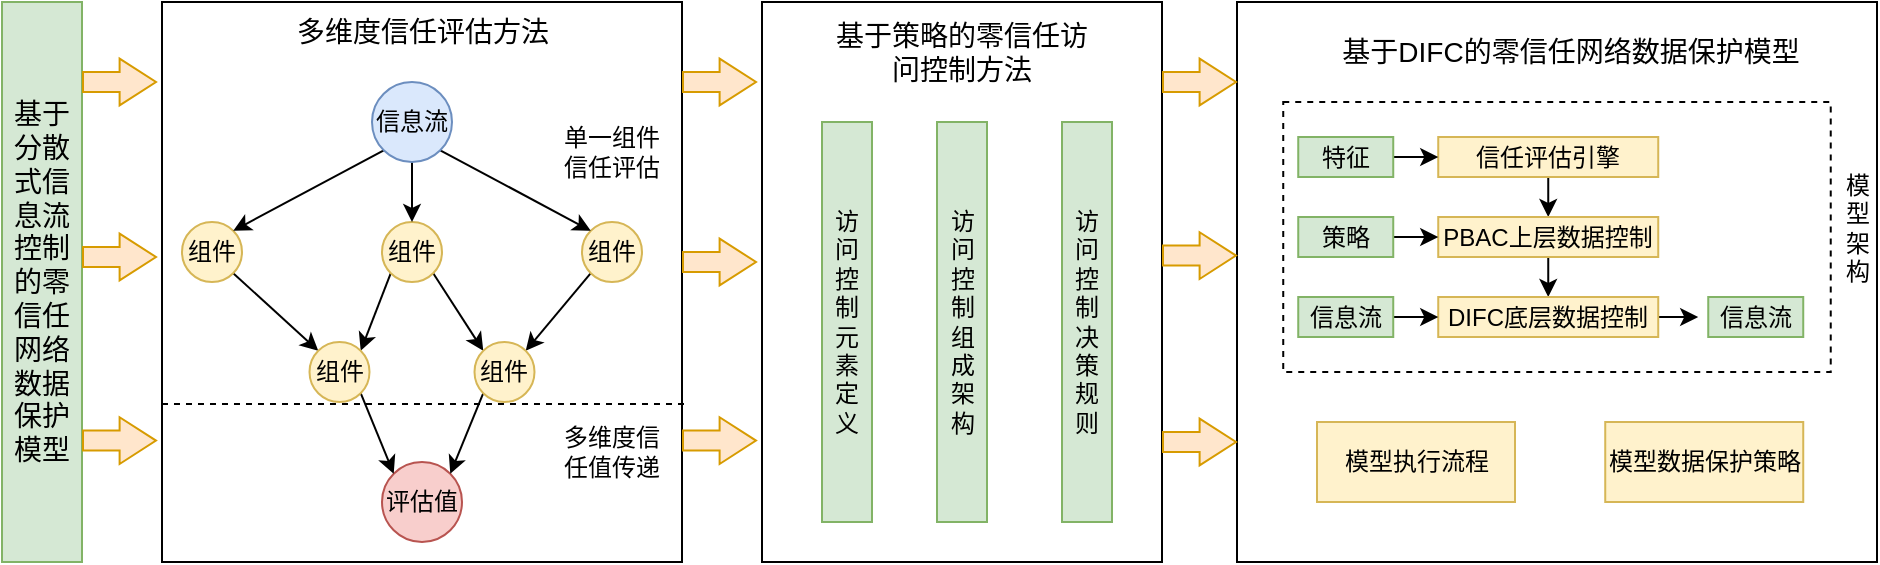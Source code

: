 <mxfile version="21.2.3" type="github">
  <diagram name="第 1 页" id="2SYPmtGW7S65cHs98mN5">
    <mxGraphModel dx="989" dy="505" grid="1" gridSize="10" guides="1" tooltips="1" connect="1" arrows="1" fold="1" page="1" pageScale="1" pageWidth="827" pageHeight="1169" math="0" shadow="0">
      <root>
        <mxCell id="0" />
        <mxCell id="1" parent="0" />
        <mxCell id="OuNUDmOxd0yig4S1Nt6u-40" value="" style="rounded=0;whiteSpace=wrap;html=1;" vertex="1" parent="1">
          <mxGeometry x="757.5" y="120" width="320" height="280" as="geometry" />
        </mxCell>
        <mxCell id="OuNUDmOxd0yig4S1Nt6u-83" value="" style="rounded=0;whiteSpace=wrap;html=1;dashed=1;" vertex="1" parent="1">
          <mxGeometry x="780.62" y="170" width="273.75" height="135" as="geometry" />
        </mxCell>
        <mxCell id="OuNUDmOxd0yig4S1Nt6u-1" value="&lt;font style=&quot;font-size: 14px;&quot;&gt;基于分散式信息流控制的零信任网络数据保护模型&lt;/font&gt;" style="rounded=0;whiteSpace=wrap;html=1;fillColor=#d5e8d4;strokeColor=#82b366;" vertex="1" parent="1">
          <mxGeometry x="140" y="120" width="40" height="280" as="geometry" />
        </mxCell>
        <mxCell id="OuNUDmOxd0yig4S1Nt6u-3" value="" style="rounded=0;whiteSpace=wrap;html=1;" vertex="1" parent="1">
          <mxGeometry x="220" y="120" width="260" height="280" as="geometry" />
        </mxCell>
        <mxCell id="OuNUDmOxd0yig4S1Nt6u-7" value="&lt;font style=&quot;font-size: 14px;&quot;&gt;多维度信任评估方法&lt;/font&gt;" style="text;html=1;strokeColor=none;fillColor=none;align=center;verticalAlign=middle;whiteSpace=wrap;rounded=0;" vertex="1" parent="1">
          <mxGeometry x="277.5" y="120" width="145" height="30" as="geometry" />
        </mxCell>
        <mxCell id="OuNUDmOxd0yig4S1Nt6u-19" style="rounded=0;orthogonalLoop=1;jettySize=auto;html=1;exitX=1;exitY=1;exitDx=0;exitDy=0;entryX=0;entryY=0;entryDx=0;entryDy=0;" edge="1" parent="1" source="OuNUDmOxd0yig4S1Nt6u-11" target="OuNUDmOxd0yig4S1Nt6u-17">
          <mxGeometry relative="1" as="geometry" />
        </mxCell>
        <mxCell id="OuNUDmOxd0yig4S1Nt6u-20" style="rounded=0;orthogonalLoop=1;jettySize=auto;html=1;exitX=0;exitY=1;exitDx=0;exitDy=0;entryX=1;entryY=0;entryDx=0;entryDy=0;" edge="1" parent="1" source="OuNUDmOxd0yig4S1Nt6u-11" target="OuNUDmOxd0yig4S1Nt6u-16">
          <mxGeometry relative="1" as="geometry" />
        </mxCell>
        <mxCell id="OuNUDmOxd0yig4S1Nt6u-11" value="组件" style="ellipse;whiteSpace=wrap;html=1;aspect=fixed;fillColor=#fff2cc;strokeColor=#d6b656;" vertex="1" parent="1">
          <mxGeometry x="330" y="230" width="30" height="30" as="geometry" />
        </mxCell>
        <mxCell id="OuNUDmOxd0yig4S1Nt6u-21" style="rounded=0;orthogonalLoop=1;jettySize=auto;html=1;exitX=1;exitY=1;exitDx=0;exitDy=0;entryX=0;entryY=0;entryDx=0;entryDy=0;" edge="1" parent="1" source="OuNUDmOxd0yig4S1Nt6u-13" target="OuNUDmOxd0yig4S1Nt6u-16">
          <mxGeometry relative="1" as="geometry" />
        </mxCell>
        <mxCell id="OuNUDmOxd0yig4S1Nt6u-13" value="组件" style="ellipse;whiteSpace=wrap;html=1;aspect=fixed;fillColor=#fff2cc;strokeColor=#d6b656;" vertex="1" parent="1">
          <mxGeometry x="230" y="230" width="30" height="30" as="geometry" />
        </mxCell>
        <mxCell id="OuNUDmOxd0yig4S1Nt6u-18" style="rounded=0;orthogonalLoop=1;jettySize=auto;html=1;exitX=0;exitY=1;exitDx=0;exitDy=0;entryX=1;entryY=0;entryDx=0;entryDy=0;" edge="1" parent="1" source="OuNUDmOxd0yig4S1Nt6u-14" target="OuNUDmOxd0yig4S1Nt6u-17">
          <mxGeometry relative="1" as="geometry" />
        </mxCell>
        <mxCell id="OuNUDmOxd0yig4S1Nt6u-14" value="组件" style="ellipse;whiteSpace=wrap;html=1;aspect=fixed;fillColor=#fff2cc;strokeColor=#d6b656;" vertex="1" parent="1">
          <mxGeometry x="430" y="230" width="30" height="30" as="geometry" />
        </mxCell>
        <mxCell id="OuNUDmOxd0yig4S1Nt6u-15" value="评估值" style="ellipse;whiteSpace=wrap;html=1;aspect=fixed;fillColor=#f8cecc;strokeColor=#b85450;" vertex="1" parent="1">
          <mxGeometry x="330" y="350" width="40" height="40" as="geometry" />
        </mxCell>
        <mxCell id="OuNUDmOxd0yig4S1Nt6u-22" style="rounded=0;orthogonalLoop=1;jettySize=auto;html=1;exitX=1;exitY=1;exitDx=0;exitDy=0;entryX=0;entryY=0;entryDx=0;entryDy=0;" edge="1" parent="1" source="OuNUDmOxd0yig4S1Nt6u-16" target="OuNUDmOxd0yig4S1Nt6u-15">
          <mxGeometry relative="1" as="geometry" />
        </mxCell>
        <mxCell id="OuNUDmOxd0yig4S1Nt6u-16" value="组件" style="ellipse;whiteSpace=wrap;html=1;aspect=fixed;fillColor=#fff2cc;strokeColor=#d6b656;" vertex="1" parent="1">
          <mxGeometry x="293.75" y="290" width="30" height="30" as="geometry" />
        </mxCell>
        <mxCell id="OuNUDmOxd0yig4S1Nt6u-23" style="rounded=0;orthogonalLoop=1;jettySize=auto;html=1;exitX=0;exitY=1;exitDx=0;exitDy=0;entryX=1;entryY=0;entryDx=0;entryDy=0;" edge="1" parent="1" source="OuNUDmOxd0yig4S1Nt6u-17" target="OuNUDmOxd0yig4S1Nt6u-15">
          <mxGeometry relative="1" as="geometry" />
        </mxCell>
        <mxCell id="OuNUDmOxd0yig4S1Nt6u-17" value="组件" style="ellipse;whiteSpace=wrap;html=1;aspect=fixed;fillColor=#fff2cc;strokeColor=#d6b656;" vertex="1" parent="1">
          <mxGeometry x="376.25" y="290" width="30" height="30" as="geometry" />
        </mxCell>
        <mxCell id="OuNUDmOxd0yig4S1Nt6u-24" value="&lt;font style=&quot;font-size: 12px;&quot;&gt;单一组件信任评估&lt;/font&gt;" style="text;html=1;strokeColor=none;fillColor=none;align=center;verticalAlign=middle;whiteSpace=wrap;rounded=0;" vertex="1" parent="1">
          <mxGeometry x="415" y="180" width="60" height="30" as="geometry" />
        </mxCell>
        <mxCell id="OuNUDmOxd0yig4S1Nt6u-25" value="&lt;font style=&quot;font-size: 12px;&quot;&gt;多维度信任值传递&lt;/font&gt;" style="text;html=1;strokeColor=none;fillColor=none;align=center;verticalAlign=middle;whiteSpace=wrap;rounded=0;" vertex="1" parent="1">
          <mxGeometry x="415" y="330" width="60" height="30" as="geometry" />
        </mxCell>
        <mxCell id="OuNUDmOxd0yig4S1Nt6u-30" style="rounded=0;orthogonalLoop=1;jettySize=auto;html=1;exitX=0;exitY=1;exitDx=0;exitDy=0;entryX=1;entryY=0;entryDx=0;entryDy=0;" edge="1" parent="1" source="OuNUDmOxd0yig4S1Nt6u-29" target="OuNUDmOxd0yig4S1Nt6u-13">
          <mxGeometry relative="1" as="geometry" />
        </mxCell>
        <mxCell id="OuNUDmOxd0yig4S1Nt6u-31" style="rounded=0;orthogonalLoop=1;jettySize=auto;html=1;exitX=0.5;exitY=1;exitDx=0;exitDy=0;entryX=0.5;entryY=0;entryDx=0;entryDy=0;" edge="1" parent="1" source="OuNUDmOxd0yig4S1Nt6u-29" target="OuNUDmOxd0yig4S1Nt6u-11">
          <mxGeometry relative="1" as="geometry" />
        </mxCell>
        <mxCell id="OuNUDmOxd0yig4S1Nt6u-32" style="rounded=0;orthogonalLoop=1;jettySize=auto;html=1;exitX=1;exitY=1;exitDx=0;exitDy=0;entryX=0;entryY=0;entryDx=0;entryDy=0;" edge="1" parent="1" source="OuNUDmOxd0yig4S1Nt6u-29" target="OuNUDmOxd0yig4S1Nt6u-14">
          <mxGeometry relative="1" as="geometry" />
        </mxCell>
        <mxCell id="OuNUDmOxd0yig4S1Nt6u-29" value="信息流" style="ellipse;whiteSpace=wrap;html=1;aspect=fixed;fillColor=#dae8fc;strokeColor=#6c8ebf;" vertex="1" parent="1">
          <mxGeometry x="325" y="160" width="40" height="40" as="geometry" />
        </mxCell>
        <mxCell id="OuNUDmOxd0yig4S1Nt6u-34" value="" style="endArrow=none;dashed=1;html=1;rounded=0;entryX=1.007;entryY=0.718;entryDx=0;entryDy=0;entryPerimeter=0;" edge="1" parent="1" target="OuNUDmOxd0yig4S1Nt6u-3">
          <mxGeometry width="50" height="50" relative="1" as="geometry">
            <mxPoint x="220" y="321" as="sourcePoint" />
            <mxPoint x="280" y="319" as="targetPoint" />
          </mxGeometry>
        </mxCell>
        <mxCell id="OuNUDmOxd0yig4S1Nt6u-35" value="" style="rounded=0;whiteSpace=wrap;html=1;" vertex="1" parent="1">
          <mxGeometry x="520" y="120" width="200" height="280" as="geometry" />
        </mxCell>
        <mxCell id="OuNUDmOxd0yig4S1Nt6u-36" value="&lt;font style=&quot;font-size: 14px;&quot;&gt;基于策略的零信任访问控制方法&lt;/font&gt;" style="text;html=1;strokeColor=none;fillColor=none;align=center;verticalAlign=middle;whiteSpace=wrap;rounded=0;" vertex="1" parent="1">
          <mxGeometry x="555" y="130" width="130" height="30" as="geometry" />
        </mxCell>
        <mxCell id="OuNUDmOxd0yig4S1Nt6u-57" value="访问控制元素定义" style="rounded=0;whiteSpace=wrap;html=1;fillColor=#d5e8d4;strokeColor=#82b366;" vertex="1" parent="1">
          <mxGeometry x="550" y="180" width="25" height="200" as="geometry" />
        </mxCell>
        <mxCell id="OuNUDmOxd0yig4S1Nt6u-59" value="访问控制组成架构" style="rounded=0;whiteSpace=wrap;html=1;fillColor=#d5e8d4;strokeColor=#82b366;" vertex="1" parent="1">
          <mxGeometry x="607.5" y="180" width="25" height="200" as="geometry" />
        </mxCell>
        <mxCell id="OuNUDmOxd0yig4S1Nt6u-60" value="访问控制决策规则" style="rounded=0;whiteSpace=wrap;html=1;fillColor=#d5e8d4;strokeColor=#82b366;" vertex="1" parent="1">
          <mxGeometry x="670" y="180" width="25" height="200" as="geometry" />
        </mxCell>
        <mxCell id="OuNUDmOxd0yig4S1Nt6u-79" style="edgeStyle=orthogonalEdgeStyle;rounded=0;orthogonalLoop=1;jettySize=auto;html=1;exitX=0.5;exitY=1;exitDx=0;exitDy=0;entryX=0.5;entryY=0;entryDx=0;entryDy=0;" edge="1" parent="1" source="OuNUDmOxd0yig4S1Nt6u-62" target="OuNUDmOxd0yig4S1Nt6u-64">
          <mxGeometry relative="1" as="geometry" />
        </mxCell>
        <mxCell id="OuNUDmOxd0yig4S1Nt6u-62" value="信任评估引擎" style="rounded=0;whiteSpace=wrap;html=1;fillColor=#fff2cc;strokeColor=#d6b656;" vertex="1" parent="1">
          <mxGeometry x="858.12" y="187.5" width="110" height="20" as="geometry" />
        </mxCell>
        <mxCell id="OuNUDmOxd0yig4S1Nt6u-63" value="&lt;font style=&quot;font-size: 14px;&quot;&gt;基于DIFC的零信任网络数据保护模型&lt;/font&gt;" style="text;html=1;strokeColor=none;fillColor=none;align=center;verticalAlign=middle;whiteSpace=wrap;rounded=0;" vertex="1" parent="1">
          <mxGeometry x="808.11" y="130" width="232.51" height="30" as="geometry" />
        </mxCell>
        <mxCell id="OuNUDmOxd0yig4S1Nt6u-80" style="edgeStyle=orthogonalEdgeStyle;rounded=0;orthogonalLoop=1;jettySize=auto;html=1;exitX=0.5;exitY=1;exitDx=0;exitDy=0;entryX=0.5;entryY=0;entryDx=0;entryDy=0;" edge="1" parent="1" source="OuNUDmOxd0yig4S1Nt6u-64" target="OuNUDmOxd0yig4S1Nt6u-65">
          <mxGeometry relative="1" as="geometry" />
        </mxCell>
        <mxCell id="OuNUDmOxd0yig4S1Nt6u-64" value="PBAC上层数据控制" style="rounded=0;whiteSpace=wrap;html=1;fillColor=#fff2cc;strokeColor=#d6b656;" vertex="1" parent="1">
          <mxGeometry x="858.12" y="227.5" width="110" height="20" as="geometry" />
        </mxCell>
        <mxCell id="OuNUDmOxd0yig4S1Nt6u-82" style="edgeStyle=orthogonalEdgeStyle;rounded=0;orthogonalLoop=1;jettySize=auto;html=1;exitX=1;exitY=0.5;exitDx=0;exitDy=0;" edge="1" parent="1" source="OuNUDmOxd0yig4S1Nt6u-65">
          <mxGeometry relative="1" as="geometry">
            <mxPoint x="988.12" y="277.603" as="targetPoint" />
          </mxGeometry>
        </mxCell>
        <mxCell id="OuNUDmOxd0yig4S1Nt6u-65" value="DIFC底层数据控制" style="rounded=0;whiteSpace=wrap;html=1;fillColor=#fff2cc;strokeColor=#d6b656;" vertex="1" parent="1">
          <mxGeometry x="858.12" y="267.5" width="110" height="20" as="geometry" />
        </mxCell>
        <mxCell id="OuNUDmOxd0yig4S1Nt6u-81" style="edgeStyle=orthogonalEdgeStyle;rounded=0;orthogonalLoop=1;jettySize=auto;html=1;exitX=1;exitY=0.5;exitDx=0;exitDy=0;entryX=0;entryY=0.5;entryDx=0;entryDy=0;" edge="1" parent="1" source="OuNUDmOxd0yig4S1Nt6u-73" target="OuNUDmOxd0yig4S1Nt6u-65">
          <mxGeometry relative="1" as="geometry" />
        </mxCell>
        <mxCell id="OuNUDmOxd0yig4S1Nt6u-73" value="信息流" style="rounded=0;whiteSpace=wrap;html=1;fillColor=#d5e8d4;strokeColor=#82b366;" vertex="1" parent="1">
          <mxGeometry x="788.12" y="267.5" width="47.5" height="20" as="geometry" />
        </mxCell>
        <mxCell id="OuNUDmOxd0yig4S1Nt6u-74" value="信息流" style="rounded=0;whiteSpace=wrap;html=1;fillColor=#d5e8d4;strokeColor=#82b366;" vertex="1" parent="1">
          <mxGeometry x="993.12" y="267.5" width="47.5" height="20" as="geometry" />
        </mxCell>
        <mxCell id="OuNUDmOxd0yig4S1Nt6u-78" style="edgeStyle=orthogonalEdgeStyle;rounded=0;orthogonalLoop=1;jettySize=auto;html=1;exitX=1;exitY=0.5;exitDx=0;exitDy=0;entryX=0;entryY=0.5;entryDx=0;entryDy=0;" edge="1" parent="1" source="OuNUDmOxd0yig4S1Nt6u-75" target="OuNUDmOxd0yig4S1Nt6u-64">
          <mxGeometry relative="1" as="geometry" />
        </mxCell>
        <mxCell id="OuNUDmOxd0yig4S1Nt6u-75" value="策略" style="rounded=0;whiteSpace=wrap;html=1;fillColor=#d5e8d4;strokeColor=#82b366;" vertex="1" parent="1">
          <mxGeometry x="788.12" y="227.5" width="47.5" height="20" as="geometry" />
        </mxCell>
        <mxCell id="OuNUDmOxd0yig4S1Nt6u-77" style="edgeStyle=orthogonalEdgeStyle;rounded=0;orthogonalLoop=1;jettySize=auto;html=1;exitX=1;exitY=0.5;exitDx=0;exitDy=0;entryX=0;entryY=0.5;entryDx=0;entryDy=0;" edge="1" parent="1" source="OuNUDmOxd0yig4S1Nt6u-76" target="OuNUDmOxd0yig4S1Nt6u-62">
          <mxGeometry relative="1" as="geometry" />
        </mxCell>
        <mxCell id="OuNUDmOxd0yig4S1Nt6u-76" value="特征" style="rounded=0;whiteSpace=wrap;html=1;fillColor=#d5e8d4;strokeColor=#82b366;" vertex="1" parent="1">
          <mxGeometry x="788.12" y="187.5" width="47.5" height="20" as="geometry" />
        </mxCell>
        <mxCell id="OuNUDmOxd0yig4S1Nt6u-84" value="模型执行流程" style="rounded=0;whiteSpace=wrap;html=1;fillColor=#fff2cc;strokeColor=#d6b656;" vertex="1" parent="1">
          <mxGeometry x="797.5" y="330" width="99" height="40" as="geometry" />
        </mxCell>
        <mxCell id="OuNUDmOxd0yig4S1Nt6u-85" value="模型架构" style="text;html=1;strokeColor=none;fillColor=none;align=center;verticalAlign=middle;whiteSpace=wrap;rounded=0;" vertex="1" parent="1">
          <mxGeometry x="1057.5" y="197.5" width="20" height="70" as="geometry" />
        </mxCell>
        <mxCell id="OuNUDmOxd0yig4S1Nt6u-86" value="模型数据保护策略" style="rounded=0;whiteSpace=wrap;html=1;fillColor=#fff2cc;strokeColor=#d6b656;" vertex="1" parent="1">
          <mxGeometry x="941.62" y="330" width="99" height="40" as="geometry" />
        </mxCell>
        <mxCell id="OuNUDmOxd0yig4S1Nt6u-90" value="" style="shape=flexArrow;endArrow=classic;html=1;rounded=0;endWidth=12.414;endSize=5.731;fillColor=#ffe6cc;strokeColor=#d79b00;" edge="1" parent="1">
          <mxGeometry width="50" height="50" relative="1" as="geometry">
            <mxPoint x="180" y="160" as="sourcePoint" />
            <mxPoint x="217.5" y="160" as="targetPoint" />
          </mxGeometry>
        </mxCell>
        <mxCell id="OuNUDmOxd0yig4S1Nt6u-91" value="" style="shape=flexArrow;endArrow=classic;html=1;rounded=0;endWidth=12.414;endSize=5.731;fillColor=#ffe6cc;strokeColor=#d79b00;" edge="1" parent="1">
          <mxGeometry width="50" height="50" relative="1" as="geometry">
            <mxPoint x="180" y="247.5" as="sourcePoint" />
            <mxPoint x="217.5" y="247.5" as="targetPoint" />
          </mxGeometry>
        </mxCell>
        <mxCell id="OuNUDmOxd0yig4S1Nt6u-92" value="" style="shape=flexArrow;endArrow=classic;html=1;rounded=0;endWidth=12.414;endSize=5.731;fillColor=#ffe6cc;strokeColor=#d79b00;" edge="1" parent="1">
          <mxGeometry width="50" height="50" relative="1" as="geometry">
            <mxPoint x="180" y="339.31" as="sourcePoint" />
            <mxPoint x="217.5" y="339.31" as="targetPoint" />
          </mxGeometry>
        </mxCell>
        <mxCell id="OuNUDmOxd0yig4S1Nt6u-93" value="" style="shape=flexArrow;endArrow=classic;html=1;rounded=0;endWidth=12.414;endSize=5.731;fillColor=#ffe6cc;strokeColor=#d79b00;" edge="1" parent="1">
          <mxGeometry width="50" height="50" relative="1" as="geometry">
            <mxPoint x="480" y="160" as="sourcePoint" />
            <mxPoint x="517.5" y="160" as="targetPoint" />
          </mxGeometry>
        </mxCell>
        <mxCell id="OuNUDmOxd0yig4S1Nt6u-94" value="" style="shape=flexArrow;endArrow=classic;html=1;rounded=0;endWidth=12.414;endSize=5.731;fillColor=#ffe6cc;strokeColor=#d79b00;" edge="1" parent="1">
          <mxGeometry width="50" height="50" relative="1" as="geometry">
            <mxPoint x="480" y="250" as="sourcePoint" />
            <mxPoint x="517.5" y="250" as="targetPoint" />
          </mxGeometry>
        </mxCell>
        <mxCell id="OuNUDmOxd0yig4S1Nt6u-95" value="" style="shape=flexArrow;endArrow=classic;html=1;rounded=0;endWidth=12.414;endSize=5.731;fillColor=#ffe6cc;strokeColor=#d79b00;" edge="1" parent="1">
          <mxGeometry width="50" height="50" relative="1" as="geometry">
            <mxPoint x="480" y="339.31" as="sourcePoint" />
            <mxPoint x="517.5" y="339.31" as="targetPoint" />
          </mxGeometry>
        </mxCell>
        <mxCell id="OuNUDmOxd0yig4S1Nt6u-96" value="" style="shape=flexArrow;endArrow=classic;html=1;rounded=0;endWidth=12.414;endSize=5.731;fillColor=#ffe6cc;strokeColor=#d79b00;" edge="1" parent="1">
          <mxGeometry width="50" height="50" relative="1" as="geometry">
            <mxPoint x="720" y="160" as="sourcePoint" />
            <mxPoint x="757.5" y="160" as="targetPoint" />
          </mxGeometry>
        </mxCell>
        <mxCell id="OuNUDmOxd0yig4S1Nt6u-97" value="" style="shape=flexArrow;endArrow=classic;html=1;rounded=0;endWidth=12.414;endSize=5.731;fillColor=#ffe6cc;strokeColor=#d79b00;" edge="1" parent="1">
          <mxGeometry width="50" height="50" relative="1" as="geometry">
            <mxPoint x="720" y="246.81" as="sourcePoint" />
            <mxPoint x="757.5" y="246.81" as="targetPoint" />
          </mxGeometry>
        </mxCell>
        <mxCell id="OuNUDmOxd0yig4S1Nt6u-98" value="" style="shape=flexArrow;endArrow=classic;html=1;rounded=0;endWidth=12.414;endSize=5.731;fillColor=#ffe6cc;strokeColor=#d79b00;" edge="1" parent="1">
          <mxGeometry width="50" height="50" relative="1" as="geometry">
            <mxPoint x="720" y="340" as="sourcePoint" />
            <mxPoint x="757.5" y="340" as="targetPoint" />
          </mxGeometry>
        </mxCell>
      </root>
    </mxGraphModel>
  </diagram>
</mxfile>
